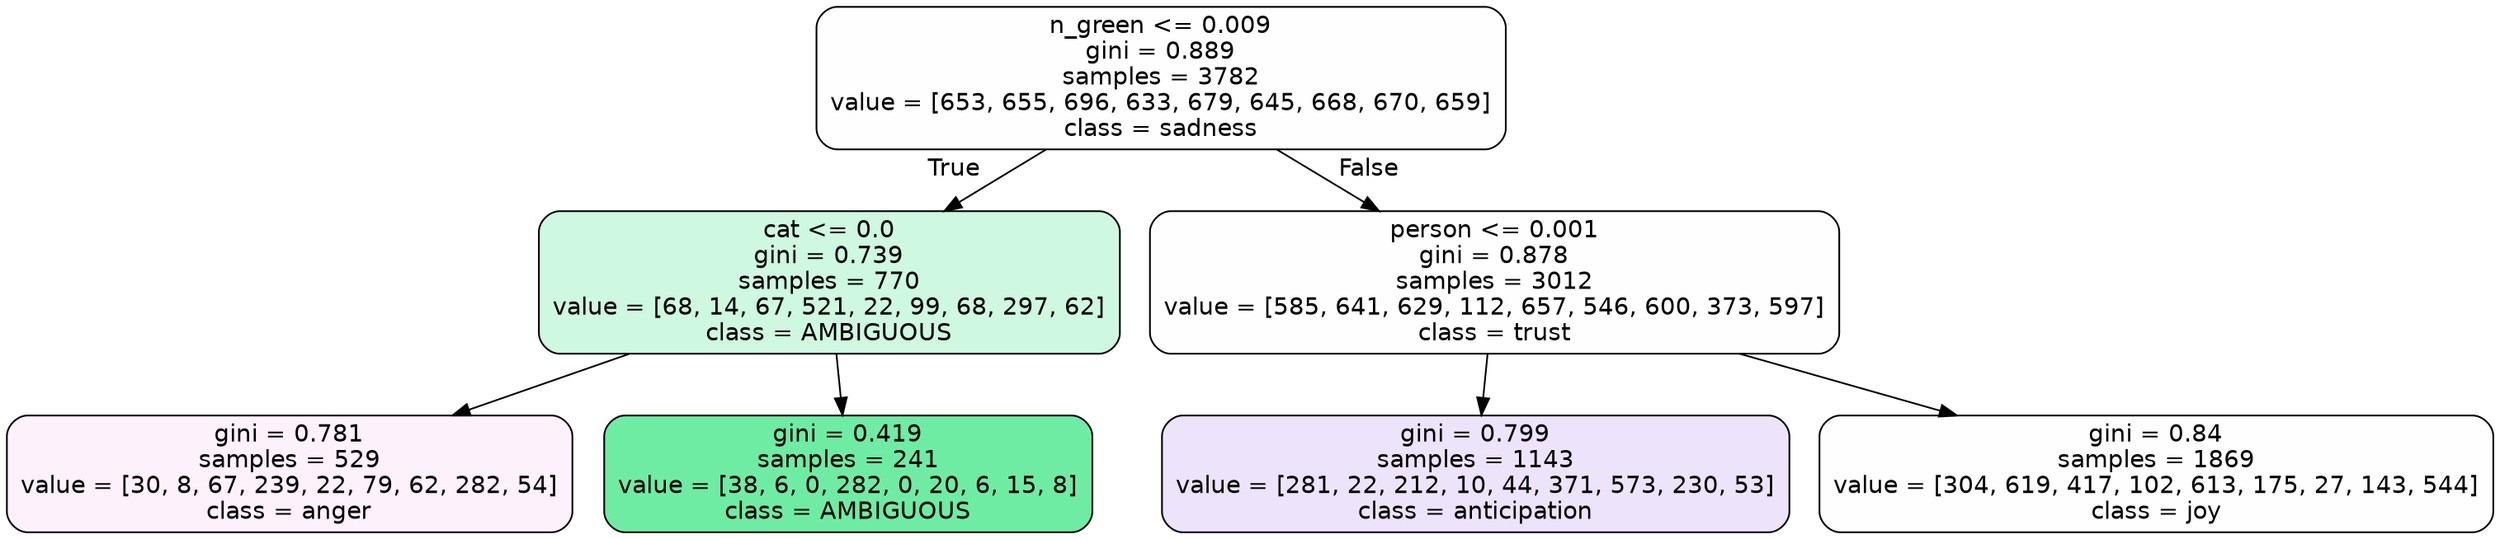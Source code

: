 digraph Tree {
node [shape=box, style="filled, rounded", color="black", fontname=helvetica] ;
edge [fontname=helvetica] ;
0 [label="n_green <= 0.009\ngini = 0.889\nsamples = 3782\nvalue = [653, 655, 696, 633, 679, 645, 668, 670, 659]\nclass = sadness", fillcolor="#64e53901"] ;
1 [label="cat <= 0.0\ngini = 0.739\nsamples = 770\nvalue = [68, 14, 67, 521, 22, 99, 68, 297, 62]\nclass = AMBIGUOUS", fillcolor="#39e5813e"] ;
0 -> 1 [labeldistance=2.5, labelangle=45, headlabel="True"] ;
2 [label="gini = 0.781\nsamples = 529\nvalue = [30, 8, 67, 239, 22, 79, 62, 282, 54]\nclass = anger", fillcolor="#e539d712"] ;
1 -> 2 ;
3 [label="gini = 0.419\nsamples = 241\nvalue = [38, 6, 0, 282, 0, 20, 6, 15, 8]\nclass = AMBIGUOUS", fillcolor="#39e581b9"] ;
1 -> 3 ;
4 [label="person <= 0.001\ngini = 0.878\nsamples = 3012\nvalue = [585, 641, 629, 112, 657, 546, 600, 373, 597]\nclass = trust", fillcolor="#39d7e501"] ;
0 -> 4 [labeldistance=2.5, labelangle=-45, headlabel="False"] ;
5 [label="gini = 0.799\nsamples = 1143\nvalue = [281, 22, 212, 10, 44, 371, 573, 230, 53]\nclass = anticipation", fillcolor="#8139e524"] ;
4 -> 5 ;
6 [label="gini = 0.84\nsamples = 1869\nvalue = [304, 619, 417, 102, 613, 175, 27, 143, 544]\nclass = joy", fillcolor="#d7e53901"] ;
4 -> 6 ;
}
